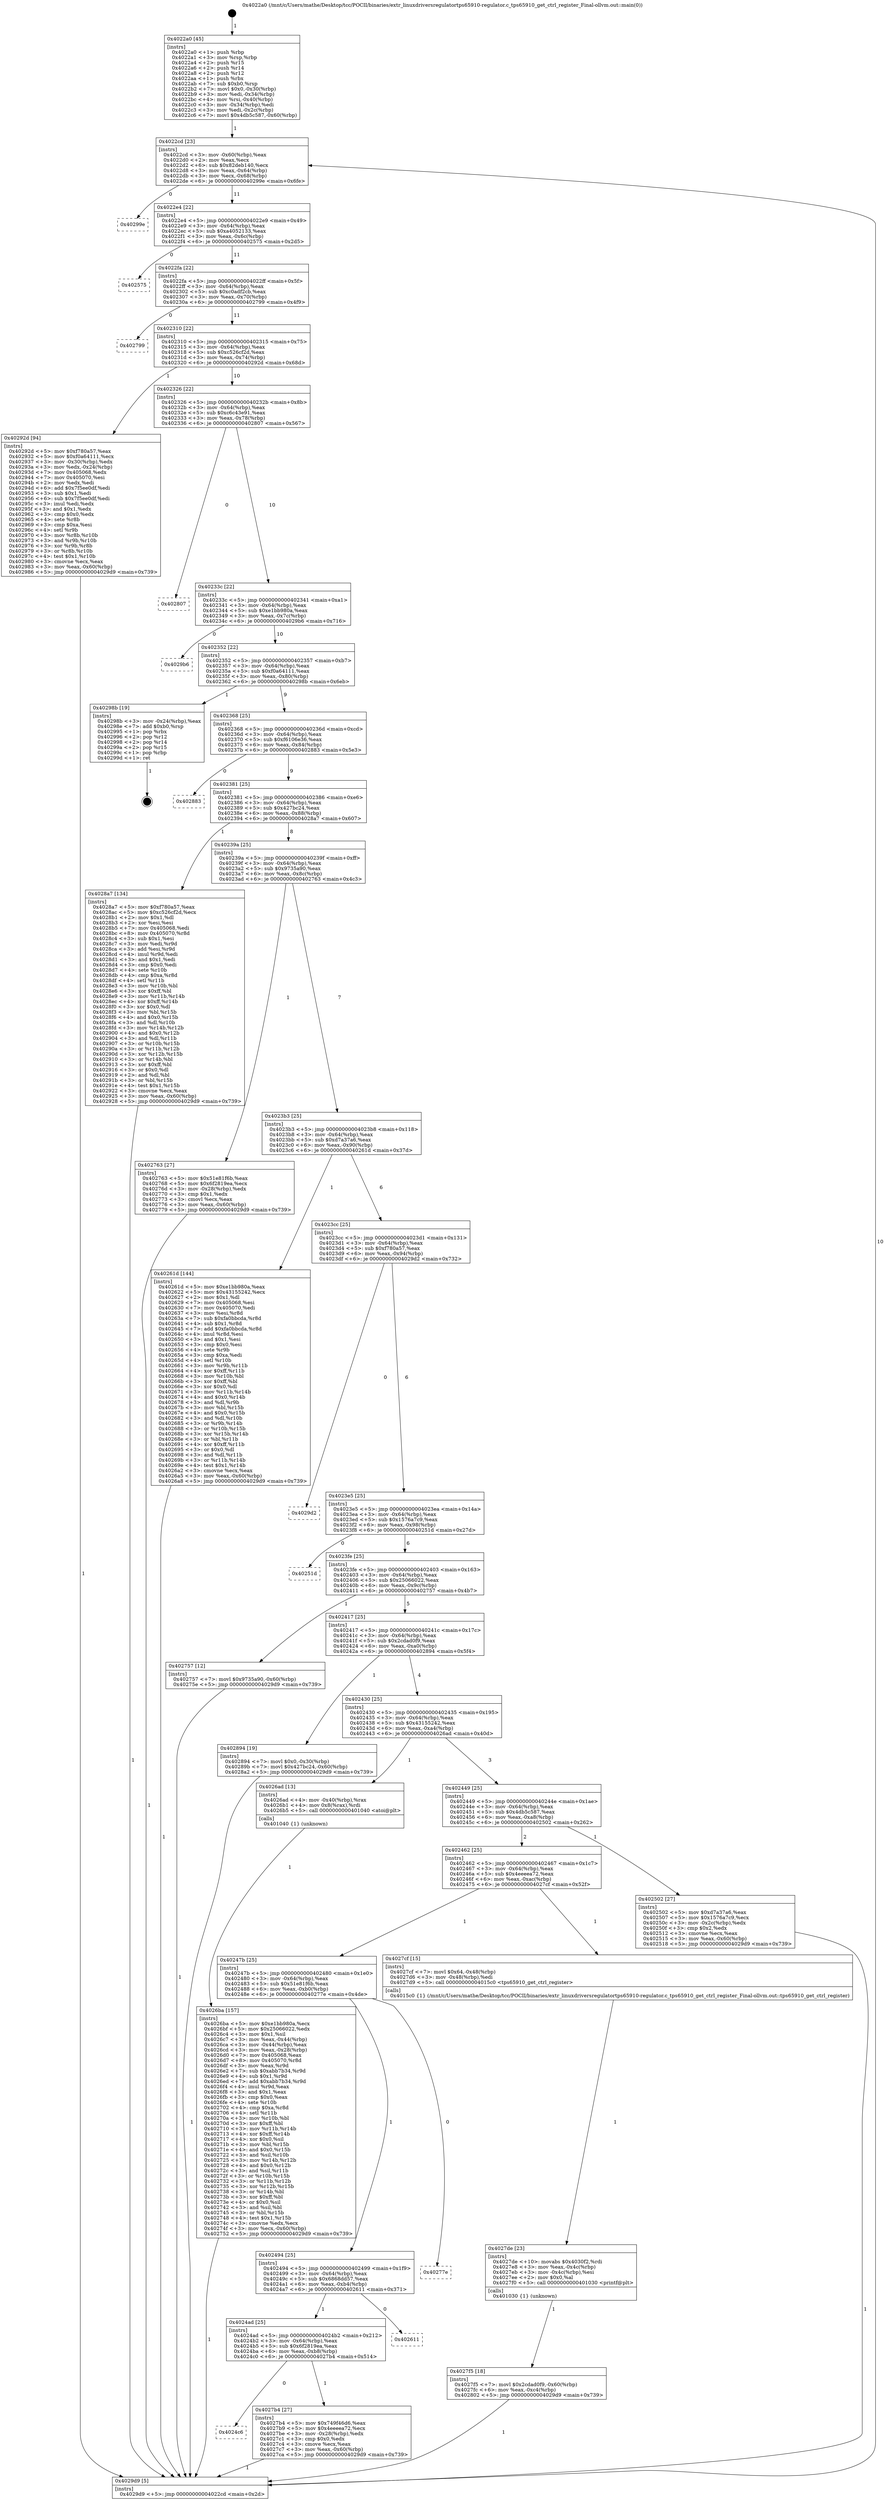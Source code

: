 digraph "0x4022a0" {
  label = "0x4022a0 (/mnt/c/Users/mathe/Desktop/tcc/POCII/binaries/extr_linuxdriversregulatortps65910-regulator.c_tps65910_get_ctrl_register_Final-ollvm.out::main(0))"
  labelloc = "t"
  node[shape=record]

  Entry [label="",width=0.3,height=0.3,shape=circle,fillcolor=black,style=filled]
  "0x4022cd" [label="{
     0x4022cd [23]\l
     | [instrs]\l
     &nbsp;&nbsp;0x4022cd \<+3\>: mov -0x60(%rbp),%eax\l
     &nbsp;&nbsp;0x4022d0 \<+2\>: mov %eax,%ecx\l
     &nbsp;&nbsp;0x4022d2 \<+6\>: sub $0x82deb140,%ecx\l
     &nbsp;&nbsp;0x4022d8 \<+3\>: mov %eax,-0x64(%rbp)\l
     &nbsp;&nbsp;0x4022db \<+3\>: mov %ecx,-0x68(%rbp)\l
     &nbsp;&nbsp;0x4022de \<+6\>: je 000000000040299e \<main+0x6fe\>\l
  }"]
  "0x40299e" [label="{
     0x40299e\l
  }", style=dashed]
  "0x4022e4" [label="{
     0x4022e4 [22]\l
     | [instrs]\l
     &nbsp;&nbsp;0x4022e4 \<+5\>: jmp 00000000004022e9 \<main+0x49\>\l
     &nbsp;&nbsp;0x4022e9 \<+3\>: mov -0x64(%rbp),%eax\l
     &nbsp;&nbsp;0x4022ec \<+5\>: sub $0xa4052133,%eax\l
     &nbsp;&nbsp;0x4022f1 \<+3\>: mov %eax,-0x6c(%rbp)\l
     &nbsp;&nbsp;0x4022f4 \<+6\>: je 0000000000402575 \<main+0x2d5\>\l
  }"]
  Exit [label="",width=0.3,height=0.3,shape=circle,fillcolor=black,style=filled,peripheries=2]
  "0x402575" [label="{
     0x402575\l
  }", style=dashed]
  "0x4022fa" [label="{
     0x4022fa [22]\l
     | [instrs]\l
     &nbsp;&nbsp;0x4022fa \<+5\>: jmp 00000000004022ff \<main+0x5f\>\l
     &nbsp;&nbsp;0x4022ff \<+3\>: mov -0x64(%rbp),%eax\l
     &nbsp;&nbsp;0x402302 \<+5\>: sub $0xc0adf2cb,%eax\l
     &nbsp;&nbsp;0x402307 \<+3\>: mov %eax,-0x70(%rbp)\l
     &nbsp;&nbsp;0x40230a \<+6\>: je 0000000000402799 \<main+0x4f9\>\l
  }"]
  "0x4027f5" [label="{
     0x4027f5 [18]\l
     | [instrs]\l
     &nbsp;&nbsp;0x4027f5 \<+7\>: movl $0x2cdad0f9,-0x60(%rbp)\l
     &nbsp;&nbsp;0x4027fc \<+6\>: mov %eax,-0xc4(%rbp)\l
     &nbsp;&nbsp;0x402802 \<+5\>: jmp 00000000004029d9 \<main+0x739\>\l
  }"]
  "0x402799" [label="{
     0x402799\l
  }", style=dashed]
  "0x402310" [label="{
     0x402310 [22]\l
     | [instrs]\l
     &nbsp;&nbsp;0x402310 \<+5\>: jmp 0000000000402315 \<main+0x75\>\l
     &nbsp;&nbsp;0x402315 \<+3\>: mov -0x64(%rbp),%eax\l
     &nbsp;&nbsp;0x402318 \<+5\>: sub $0xc526cf2d,%eax\l
     &nbsp;&nbsp;0x40231d \<+3\>: mov %eax,-0x74(%rbp)\l
     &nbsp;&nbsp;0x402320 \<+6\>: je 000000000040292d \<main+0x68d\>\l
  }"]
  "0x4027de" [label="{
     0x4027de [23]\l
     | [instrs]\l
     &nbsp;&nbsp;0x4027de \<+10\>: movabs $0x4030f2,%rdi\l
     &nbsp;&nbsp;0x4027e8 \<+3\>: mov %eax,-0x4c(%rbp)\l
     &nbsp;&nbsp;0x4027eb \<+3\>: mov -0x4c(%rbp),%esi\l
     &nbsp;&nbsp;0x4027ee \<+2\>: mov $0x0,%al\l
     &nbsp;&nbsp;0x4027f0 \<+5\>: call 0000000000401030 \<printf@plt\>\l
     | [calls]\l
     &nbsp;&nbsp;0x401030 \{1\} (unknown)\l
  }"]
  "0x40292d" [label="{
     0x40292d [94]\l
     | [instrs]\l
     &nbsp;&nbsp;0x40292d \<+5\>: mov $0xf780a57,%eax\l
     &nbsp;&nbsp;0x402932 \<+5\>: mov $0xf0a64111,%ecx\l
     &nbsp;&nbsp;0x402937 \<+3\>: mov -0x30(%rbp),%edx\l
     &nbsp;&nbsp;0x40293a \<+3\>: mov %edx,-0x24(%rbp)\l
     &nbsp;&nbsp;0x40293d \<+7\>: mov 0x405068,%edx\l
     &nbsp;&nbsp;0x402944 \<+7\>: mov 0x405070,%esi\l
     &nbsp;&nbsp;0x40294b \<+2\>: mov %edx,%edi\l
     &nbsp;&nbsp;0x40294d \<+6\>: add $0x7f5ee0df,%edi\l
     &nbsp;&nbsp;0x402953 \<+3\>: sub $0x1,%edi\l
     &nbsp;&nbsp;0x402956 \<+6\>: sub $0x7f5ee0df,%edi\l
     &nbsp;&nbsp;0x40295c \<+3\>: imul %edi,%edx\l
     &nbsp;&nbsp;0x40295f \<+3\>: and $0x1,%edx\l
     &nbsp;&nbsp;0x402962 \<+3\>: cmp $0x0,%edx\l
     &nbsp;&nbsp;0x402965 \<+4\>: sete %r8b\l
     &nbsp;&nbsp;0x402969 \<+3\>: cmp $0xa,%esi\l
     &nbsp;&nbsp;0x40296c \<+4\>: setl %r9b\l
     &nbsp;&nbsp;0x402970 \<+3\>: mov %r8b,%r10b\l
     &nbsp;&nbsp;0x402973 \<+3\>: and %r9b,%r10b\l
     &nbsp;&nbsp;0x402976 \<+3\>: xor %r9b,%r8b\l
     &nbsp;&nbsp;0x402979 \<+3\>: or %r8b,%r10b\l
     &nbsp;&nbsp;0x40297c \<+4\>: test $0x1,%r10b\l
     &nbsp;&nbsp;0x402980 \<+3\>: cmovne %ecx,%eax\l
     &nbsp;&nbsp;0x402983 \<+3\>: mov %eax,-0x60(%rbp)\l
     &nbsp;&nbsp;0x402986 \<+5\>: jmp 00000000004029d9 \<main+0x739\>\l
  }"]
  "0x402326" [label="{
     0x402326 [22]\l
     | [instrs]\l
     &nbsp;&nbsp;0x402326 \<+5\>: jmp 000000000040232b \<main+0x8b\>\l
     &nbsp;&nbsp;0x40232b \<+3\>: mov -0x64(%rbp),%eax\l
     &nbsp;&nbsp;0x40232e \<+5\>: sub $0xc6c43e91,%eax\l
     &nbsp;&nbsp;0x402333 \<+3\>: mov %eax,-0x78(%rbp)\l
     &nbsp;&nbsp;0x402336 \<+6\>: je 0000000000402807 \<main+0x567\>\l
  }"]
  "0x4024c6" [label="{
     0x4024c6\l
  }", style=dashed]
  "0x402807" [label="{
     0x402807\l
  }", style=dashed]
  "0x40233c" [label="{
     0x40233c [22]\l
     | [instrs]\l
     &nbsp;&nbsp;0x40233c \<+5\>: jmp 0000000000402341 \<main+0xa1\>\l
     &nbsp;&nbsp;0x402341 \<+3\>: mov -0x64(%rbp),%eax\l
     &nbsp;&nbsp;0x402344 \<+5\>: sub $0xe1bb980a,%eax\l
     &nbsp;&nbsp;0x402349 \<+3\>: mov %eax,-0x7c(%rbp)\l
     &nbsp;&nbsp;0x40234c \<+6\>: je 00000000004029b6 \<main+0x716\>\l
  }"]
  "0x4027b4" [label="{
     0x4027b4 [27]\l
     | [instrs]\l
     &nbsp;&nbsp;0x4027b4 \<+5\>: mov $0x749f46d6,%eax\l
     &nbsp;&nbsp;0x4027b9 \<+5\>: mov $0x4eeeea72,%ecx\l
     &nbsp;&nbsp;0x4027be \<+3\>: mov -0x28(%rbp),%edx\l
     &nbsp;&nbsp;0x4027c1 \<+3\>: cmp $0x0,%edx\l
     &nbsp;&nbsp;0x4027c4 \<+3\>: cmove %ecx,%eax\l
     &nbsp;&nbsp;0x4027c7 \<+3\>: mov %eax,-0x60(%rbp)\l
     &nbsp;&nbsp;0x4027ca \<+5\>: jmp 00000000004029d9 \<main+0x739\>\l
  }"]
  "0x4029b6" [label="{
     0x4029b6\l
  }", style=dashed]
  "0x402352" [label="{
     0x402352 [22]\l
     | [instrs]\l
     &nbsp;&nbsp;0x402352 \<+5\>: jmp 0000000000402357 \<main+0xb7\>\l
     &nbsp;&nbsp;0x402357 \<+3\>: mov -0x64(%rbp),%eax\l
     &nbsp;&nbsp;0x40235a \<+5\>: sub $0xf0a64111,%eax\l
     &nbsp;&nbsp;0x40235f \<+3\>: mov %eax,-0x80(%rbp)\l
     &nbsp;&nbsp;0x402362 \<+6\>: je 000000000040298b \<main+0x6eb\>\l
  }"]
  "0x4024ad" [label="{
     0x4024ad [25]\l
     | [instrs]\l
     &nbsp;&nbsp;0x4024ad \<+5\>: jmp 00000000004024b2 \<main+0x212\>\l
     &nbsp;&nbsp;0x4024b2 \<+3\>: mov -0x64(%rbp),%eax\l
     &nbsp;&nbsp;0x4024b5 \<+5\>: sub $0x6f2819ea,%eax\l
     &nbsp;&nbsp;0x4024ba \<+6\>: mov %eax,-0xb8(%rbp)\l
     &nbsp;&nbsp;0x4024c0 \<+6\>: je 00000000004027b4 \<main+0x514\>\l
  }"]
  "0x40298b" [label="{
     0x40298b [19]\l
     | [instrs]\l
     &nbsp;&nbsp;0x40298b \<+3\>: mov -0x24(%rbp),%eax\l
     &nbsp;&nbsp;0x40298e \<+7\>: add $0xb0,%rsp\l
     &nbsp;&nbsp;0x402995 \<+1\>: pop %rbx\l
     &nbsp;&nbsp;0x402996 \<+2\>: pop %r12\l
     &nbsp;&nbsp;0x402998 \<+2\>: pop %r14\l
     &nbsp;&nbsp;0x40299a \<+2\>: pop %r15\l
     &nbsp;&nbsp;0x40299c \<+1\>: pop %rbp\l
     &nbsp;&nbsp;0x40299d \<+1\>: ret\l
  }"]
  "0x402368" [label="{
     0x402368 [25]\l
     | [instrs]\l
     &nbsp;&nbsp;0x402368 \<+5\>: jmp 000000000040236d \<main+0xcd\>\l
     &nbsp;&nbsp;0x40236d \<+3\>: mov -0x64(%rbp),%eax\l
     &nbsp;&nbsp;0x402370 \<+5\>: sub $0xf6106e36,%eax\l
     &nbsp;&nbsp;0x402375 \<+6\>: mov %eax,-0x84(%rbp)\l
     &nbsp;&nbsp;0x40237b \<+6\>: je 0000000000402883 \<main+0x5e3\>\l
  }"]
  "0x402611" [label="{
     0x402611\l
  }", style=dashed]
  "0x402883" [label="{
     0x402883\l
  }", style=dashed]
  "0x402381" [label="{
     0x402381 [25]\l
     | [instrs]\l
     &nbsp;&nbsp;0x402381 \<+5\>: jmp 0000000000402386 \<main+0xe6\>\l
     &nbsp;&nbsp;0x402386 \<+3\>: mov -0x64(%rbp),%eax\l
     &nbsp;&nbsp;0x402389 \<+5\>: sub $0x427bc24,%eax\l
     &nbsp;&nbsp;0x40238e \<+6\>: mov %eax,-0x88(%rbp)\l
     &nbsp;&nbsp;0x402394 \<+6\>: je 00000000004028a7 \<main+0x607\>\l
  }"]
  "0x402494" [label="{
     0x402494 [25]\l
     | [instrs]\l
     &nbsp;&nbsp;0x402494 \<+5\>: jmp 0000000000402499 \<main+0x1f9\>\l
     &nbsp;&nbsp;0x402499 \<+3\>: mov -0x64(%rbp),%eax\l
     &nbsp;&nbsp;0x40249c \<+5\>: sub $0x6868dd57,%eax\l
     &nbsp;&nbsp;0x4024a1 \<+6\>: mov %eax,-0xb4(%rbp)\l
     &nbsp;&nbsp;0x4024a7 \<+6\>: je 0000000000402611 \<main+0x371\>\l
  }"]
  "0x4028a7" [label="{
     0x4028a7 [134]\l
     | [instrs]\l
     &nbsp;&nbsp;0x4028a7 \<+5\>: mov $0xf780a57,%eax\l
     &nbsp;&nbsp;0x4028ac \<+5\>: mov $0xc526cf2d,%ecx\l
     &nbsp;&nbsp;0x4028b1 \<+2\>: mov $0x1,%dl\l
     &nbsp;&nbsp;0x4028b3 \<+2\>: xor %esi,%esi\l
     &nbsp;&nbsp;0x4028b5 \<+7\>: mov 0x405068,%edi\l
     &nbsp;&nbsp;0x4028bc \<+8\>: mov 0x405070,%r8d\l
     &nbsp;&nbsp;0x4028c4 \<+3\>: sub $0x1,%esi\l
     &nbsp;&nbsp;0x4028c7 \<+3\>: mov %edi,%r9d\l
     &nbsp;&nbsp;0x4028ca \<+3\>: add %esi,%r9d\l
     &nbsp;&nbsp;0x4028cd \<+4\>: imul %r9d,%edi\l
     &nbsp;&nbsp;0x4028d1 \<+3\>: and $0x1,%edi\l
     &nbsp;&nbsp;0x4028d4 \<+3\>: cmp $0x0,%edi\l
     &nbsp;&nbsp;0x4028d7 \<+4\>: sete %r10b\l
     &nbsp;&nbsp;0x4028db \<+4\>: cmp $0xa,%r8d\l
     &nbsp;&nbsp;0x4028df \<+4\>: setl %r11b\l
     &nbsp;&nbsp;0x4028e3 \<+3\>: mov %r10b,%bl\l
     &nbsp;&nbsp;0x4028e6 \<+3\>: xor $0xff,%bl\l
     &nbsp;&nbsp;0x4028e9 \<+3\>: mov %r11b,%r14b\l
     &nbsp;&nbsp;0x4028ec \<+4\>: xor $0xff,%r14b\l
     &nbsp;&nbsp;0x4028f0 \<+3\>: xor $0x0,%dl\l
     &nbsp;&nbsp;0x4028f3 \<+3\>: mov %bl,%r15b\l
     &nbsp;&nbsp;0x4028f6 \<+4\>: and $0x0,%r15b\l
     &nbsp;&nbsp;0x4028fa \<+3\>: and %dl,%r10b\l
     &nbsp;&nbsp;0x4028fd \<+3\>: mov %r14b,%r12b\l
     &nbsp;&nbsp;0x402900 \<+4\>: and $0x0,%r12b\l
     &nbsp;&nbsp;0x402904 \<+3\>: and %dl,%r11b\l
     &nbsp;&nbsp;0x402907 \<+3\>: or %r10b,%r15b\l
     &nbsp;&nbsp;0x40290a \<+3\>: or %r11b,%r12b\l
     &nbsp;&nbsp;0x40290d \<+3\>: xor %r12b,%r15b\l
     &nbsp;&nbsp;0x402910 \<+3\>: or %r14b,%bl\l
     &nbsp;&nbsp;0x402913 \<+3\>: xor $0xff,%bl\l
     &nbsp;&nbsp;0x402916 \<+3\>: or $0x0,%dl\l
     &nbsp;&nbsp;0x402919 \<+2\>: and %dl,%bl\l
     &nbsp;&nbsp;0x40291b \<+3\>: or %bl,%r15b\l
     &nbsp;&nbsp;0x40291e \<+4\>: test $0x1,%r15b\l
     &nbsp;&nbsp;0x402922 \<+3\>: cmovne %ecx,%eax\l
     &nbsp;&nbsp;0x402925 \<+3\>: mov %eax,-0x60(%rbp)\l
     &nbsp;&nbsp;0x402928 \<+5\>: jmp 00000000004029d9 \<main+0x739\>\l
  }"]
  "0x40239a" [label="{
     0x40239a [25]\l
     | [instrs]\l
     &nbsp;&nbsp;0x40239a \<+5\>: jmp 000000000040239f \<main+0xff\>\l
     &nbsp;&nbsp;0x40239f \<+3\>: mov -0x64(%rbp),%eax\l
     &nbsp;&nbsp;0x4023a2 \<+5\>: sub $0x9735a90,%eax\l
     &nbsp;&nbsp;0x4023a7 \<+6\>: mov %eax,-0x8c(%rbp)\l
     &nbsp;&nbsp;0x4023ad \<+6\>: je 0000000000402763 \<main+0x4c3\>\l
  }"]
  "0x40277e" [label="{
     0x40277e\l
  }", style=dashed]
  "0x402763" [label="{
     0x402763 [27]\l
     | [instrs]\l
     &nbsp;&nbsp;0x402763 \<+5\>: mov $0x51e81f6b,%eax\l
     &nbsp;&nbsp;0x402768 \<+5\>: mov $0x6f2819ea,%ecx\l
     &nbsp;&nbsp;0x40276d \<+3\>: mov -0x28(%rbp),%edx\l
     &nbsp;&nbsp;0x402770 \<+3\>: cmp $0x1,%edx\l
     &nbsp;&nbsp;0x402773 \<+3\>: cmovl %ecx,%eax\l
     &nbsp;&nbsp;0x402776 \<+3\>: mov %eax,-0x60(%rbp)\l
     &nbsp;&nbsp;0x402779 \<+5\>: jmp 00000000004029d9 \<main+0x739\>\l
  }"]
  "0x4023b3" [label="{
     0x4023b3 [25]\l
     | [instrs]\l
     &nbsp;&nbsp;0x4023b3 \<+5\>: jmp 00000000004023b8 \<main+0x118\>\l
     &nbsp;&nbsp;0x4023b8 \<+3\>: mov -0x64(%rbp),%eax\l
     &nbsp;&nbsp;0x4023bb \<+5\>: sub $0xd7a37a6,%eax\l
     &nbsp;&nbsp;0x4023c0 \<+6\>: mov %eax,-0x90(%rbp)\l
     &nbsp;&nbsp;0x4023c6 \<+6\>: je 000000000040261d \<main+0x37d\>\l
  }"]
  "0x40247b" [label="{
     0x40247b [25]\l
     | [instrs]\l
     &nbsp;&nbsp;0x40247b \<+5\>: jmp 0000000000402480 \<main+0x1e0\>\l
     &nbsp;&nbsp;0x402480 \<+3\>: mov -0x64(%rbp),%eax\l
     &nbsp;&nbsp;0x402483 \<+5\>: sub $0x51e81f6b,%eax\l
     &nbsp;&nbsp;0x402488 \<+6\>: mov %eax,-0xb0(%rbp)\l
     &nbsp;&nbsp;0x40248e \<+6\>: je 000000000040277e \<main+0x4de\>\l
  }"]
  "0x40261d" [label="{
     0x40261d [144]\l
     | [instrs]\l
     &nbsp;&nbsp;0x40261d \<+5\>: mov $0xe1bb980a,%eax\l
     &nbsp;&nbsp;0x402622 \<+5\>: mov $0x43155242,%ecx\l
     &nbsp;&nbsp;0x402627 \<+2\>: mov $0x1,%dl\l
     &nbsp;&nbsp;0x402629 \<+7\>: mov 0x405068,%esi\l
     &nbsp;&nbsp;0x402630 \<+7\>: mov 0x405070,%edi\l
     &nbsp;&nbsp;0x402637 \<+3\>: mov %esi,%r8d\l
     &nbsp;&nbsp;0x40263a \<+7\>: sub $0xfa0bbcda,%r8d\l
     &nbsp;&nbsp;0x402641 \<+4\>: sub $0x1,%r8d\l
     &nbsp;&nbsp;0x402645 \<+7\>: add $0xfa0bbcda,%r8d\l
     &nbsp;&nbsp;0x40264c \<+4\>: imul %r8d,%esi\l
     &nbsp;&nbsp;0x402650 \<+3\>: and $0x1,%esi\l
     &nbsp;&nbsp;0x402653 \<+3\>: cmp $0x0,%esi\l
     &nbsp;&nbsp;0x402656 \<+4\>: sete %r9b\l
     &nbsp;&nbsp;0x40265a \<+3\>: cmp $0xa,%edi\l
     &nbsp;&nbsp;0x40265d \<+4\>: setl %r10b\l
     &nbsp;&nbsp;0x402661 \<+3\>: mov %r9b,%r11b\l
     &nbsp;&nbsp;0x402664 \<+4\>: xor $0xff,%r11b\l
     &nbsp;&nbsp;0x402668 \<+3\>: mov %r10b,%bl\l
     &nbsp;&nbsp;0x40266b \<+3\>: xor $0xff,%bl\l
     &nbsp;&nbsp;0x40266e \<+3\>: xor $0x0,%dl\l
     &nbsp;&nbsp;0x402671 \<+3\>: mov %r11b,%r14b\l
     &nbsp;&nbsp;0x402674 \<+4\>: and $0x0,%r14b\l
     &nbsp;&nbsp;0x402678 \<+3\>: and %dl,%r9b\l
     &nbsp;&nbsp;0x40267b \<+3\>: mov %bl,%r15b\l
     &nbsp;&nbsp;0x40267e \<+4\>: and $0x0,%r15b\l
     &nbsp;&nbsp;0x402682 \<+3\>: and %dl,%r10b\l
     &nbsp;&nbsp;0x402685 \<+3\>: or %r9b,%r14b\l
     &nbsp;&nbsp;0x402688 \<+3\>: or %r10b,%r15b\l
     &nbsp;&nbsp;0x40268b \<+3\>: xor %r15b,%r14b\l
     &nbsp;&nbsp;0x40268e \<+3\>: or %bl,%r11b\l
     &nbsp;&nbsp;0x402691 \<+4\>: xor $0xff,%r11b\l
     &nbsp;&nbsp;0x402695 \<+3\>: or $0x0,%dl\l
     &nbsp;&nbsp;0x402698 \<+3\>: and %dl,%r11b\l
     &nbsp;&nbsp;0x40269b \<+3\>: or %r11b,%r14b\l
     &nbsp;&nbsp;0x40269e \<+4\>: test $0x1,%r14b\l
     &nbsp;&nbsp;0x4026a2 \<+3\>: cmovne %ecx,%eax\l
     &nbsp;&nbsp;0x4026a5 \<+3\>: mov %eax,-0x60(%rbp)\l
     &nbsp;&nbsp;0x4026a8 \<+5\>: jmp 00000000004029d9 \<main+0x739\>\l
  }"]
  "0x4023cc" [label="{
     0x4023cc [25]\l
     | [instrs]\l
     &nbsp;&nbsp;0x4023cc \<+5\>: jmp 00000000004023d1 \<main+0x131\>\l
     &nbsp;&nbsp;0x4023d1 \<+3\>: mov -0x64(%rbp),%eax\l
     &nbsp;&nbsp;0x4023d4 \<+5\>: sub $0xf780a57,%eax\l
     &nbsp;&nbsp;0x4023d9 \<+6\>: mov %eax,-0x94(%rbp)\l
     &nbsp;&nbsp;0x4023df \<+6\>: je 00000000004029d2 \<main+0x732\>\l
  }"]
  "0x4027cf" [label="{
     0x4027cf [15]\l
     | [instrs]\l
     &nbsp;&nbsp;0x4027cf \<+7\>: movl $0x64,-0x48(%rbp)\l
     &nbsp;&nbsp;0x4027d6 \<+3\>: mov -0x48(%rbp),%edi\l
     &nbsp;&nbsp;0x4027d9 \<+5\>: call 00000000004015c0 \<tps65910_get_ctrl_register\>\l
     | [calls]\l
     &nbsp;&nbsp;0x4015c0 \{1\} (/mnt/c/Users/mathe/Desktop/tcc/POCII/binaries/extr_linuxdriversregulatortps65910-regulator.c_tps65910_get_ctrl_register_Final-ollvm.out::tps65910_get_ctrl_register)\l
  }"]
  "0x4029d2" [label="{
     0x4029d2\l
  }", style=dashed]
  "0x4023e5" [label="{
     0x4023e5 [25]\l
     | [instrs]\l
     &nbsp;&nbsp;0x4023e5 \<+5\>: jmp 00000000004023ea \<main+0x14a\>\l
     &nbsp;&nbsp;0x4023ea \<+3\>: mov -0x64(%rbp),%eax\l
     &nbsp;&nbsp;0x4023ed \<+5\>: sub $0x1576a7c9,%eax\l
     &nbsp;&nbsp;0x4023f2 \<+6\>: mov %eax,-0x98(%rbp)\l
     &nbsp;&nbsp;0x4023f8 \<+6\>: je 000000000040251d \<main+0x27d\>\l
  }"]
  "0x4026ba" [label="{
     0x4026ba [157]\l
     | [instrs]\l
     &nbsp;&nbsp;0x4026ba \<+5\>: mov $0xe1bb980a,%ecx\l
     &nbsp;&nbsp;0x4026bf \<+5\>: mov $0x25066022,%edx\l
     &nbsp;&nbsp;0x4026c4 \<+3\>: mov $0x1,%sil\l
     &nbsp;&nbsp;0x4026c7 \<+3\>: mov %eax,-0x44(%rbp)\l
     &nbsp;&nbsp;0x4026ca \<+3\>: mov -0x44(%rbp),%eax\l
     &nbsp;&nbsp;0x4026cd \<+3\>: mov %eax,-0x28(%rbp)\l
     &nbsp;&nbsp;0x4026d0 \<+7\>: mov 0x405068,%eax\l
     &nbsp;&nbsp;0x4026d7 \<+8\>: mov 0x405070,%r8d\l
     &nbsp;&nbsp;0x4026df \<+3\>: mov %eax,%r9d\l
     &nbsp;&nbsp;0x4026e2 \<+7\>: sub $0xabb7b34,%r9d\l
     &nbsp;&nbsp;0x4026e9 \<+4\>: sub $0x1,%r9d\l
     &nbsp;&nbsp;0x4026ed \<+7\>: add $0xabb7b34,%r9d\l
     &nbsp;&nbsp;0x4026f4 \<+4\>: imul %r9d,%eax\l
     &nbsp;&nbsp;0x4026f8 \<+3\>: and $0x1,%eax\l
     &nbsp;&nbsp;0x4026fb \<+3\>: cmp $0x0,%eax\l
     &nbsp;&nbsp;0x4026fe \<+4\>: sete %r10b\l
     &nbsp;&nbsp;0x402702 \<+4\>: cmp $0xa,%r8d\l
     &nbsp;&nbsp;0x402706 \<+4\>: setl %r11b\l
     &nbsp;&nbsp;0x40270a \<+3\>: mov %r10b,%bl\l
     &nbsp;&nbsp;0x40270d \<+3\>: xor $0xff,%bl\l
     &nbsp;&nbsp;0x402710 \<+3\>: mov %r11b,%r14b\l
     &nbsp;&nbsp;0x402713 \<+4\>: xor $0xff,%r14b\l
     &nbsp;&nbsp;0x402717 \<+4\>: xor $0x0,%sil\l
     &nbsp;&nbsp;0x40271b \<+3\>: mov %bl,%r15b\l
     &nbsp;&nbsp;0x40271e \<+4\>: and $0x0,%r15b\l
     &nbsp;&nbsp;0x402722 \<+3\>: and %sil,%r10b\l
     &nbsp;&nbsp;0x402725 \<+3\>: mov %r14b,%r12b\l
     &nbsp;&nbsp;0x402728 \<+4\>: and $0x0,%r12b\l
     &nbsp;&nbsp;0x40272c \<+3\>: and %sil,%r11b\l
     &nbsp;&nbsp;0x40272f \<+3\>: or %r10b,%r15b\l
     &nbsp;&nbsp;0x402732 \<+3\>: or %r11b,%r12b\l
     &nbsp;&nbsp;0x402735 \<+3\>: xor %r12b,%r15b\l
     &nbsp;&nbsp;0x402738 \<+3\>: or %r14b,%bl\l
     &nbsp;&nbsp;0x40273b \<+3\>: xor $0xff,%bl\l
     &nbsp;&nbsp;0x40273e \<+4\>: or $0x0,%sil\l
     &nbsp;&nbsp;0x402742 \<+3\>: and %sil,%bl\l
     &nbsp;&nbsp;0x402745 \<+3\>: or %bl,%r15b\l
     &nbsp;&nbsp;0x402748 \<+4\>: test $0x1,%r15b\l
     &nbsp;&nbsp;0x40274c \<+3\>: cmovne %edx,%ecx\l
     &nbsp;&nbsp;0x40274f \<+3\>: mov %ecx,-0x60(%rbp)\l
     &nbsp;&nbsp;0x402752 \<+5\>: jmp 00000000004029d9 \<main+0x739\>\l
  }"]
  "0x40251d" [label="{
     0x40251d\l
  }", style=dashed]
  "0x4023fe" [label="{
     0x4023fe [25]\l
     | [instrs]\l
     &nbsp;&nbsp;0x4023fe \<+5\>: jmp 0000000000402403 \<main+0x163\>\l
     &nbsp;&nbsp;0x402403 \<+3\>: mov -0x64(%rbp),%eax\l
     &nbsp;&nbsp;0x402406 \<+5\>: sub $0x25066022,%eax\l
     &nbsp;&nbsp;0x40240b \<+6\>: mov %eax,-0x9c(%rbp)\l
     &nbsp;&nbsp;0x402411 \<+6\>: je 0000000000402757 \<main+0x4b7\>\l
  }"]
  "0x4022a0" [label="{
     0x4022a0 [45]\l
     | [instrs]\l
     &nbsp;&nbsp;0x4022a0 \<+1\>: push %rbp\l
     &nbsp;&nbsp;0x4022a1 \<+3\>: mov %rsp,%rbp\l
     &nbsp;&nbsp;0x4022a4 \<+2\>: push %r15\l
     &nbsp;&nbsp;0x4022a6 \<+2\>: push %r14\l
     &nbsp;&nbsp;0x4022a8 \<+2\>: push %r12\l
     &nbsp;&nbsp;0x4022aa \<+1\>: push %rbx\l
     &nbsp;&nbsp;0x4022ab \<+7\>: sub $0xb0,%rsp\l
     &nbsp;&nbsp;0x4022b2 \<+7\>: movl $0x0,-0x30(%rbp)\l
     &nbsp;&nbsp;0x4022b9 \<+3\>: mov %edi,-0x34(%rbp)\l
     &nbsp;&nbsp;0x4022bc \<+4\>: mov %rsi,-0x40(%rbp)\l
     &nbsp;&nbsp;0x4022c0 \<+3\>: mov -0x34(%rbp),%edi\l
     &nbsp;&nbsp;0x4022c3 \<+3\>: mov %edi,-0x2c(%rbp)\l
     &nbsp;&nbsp;0x4022c6 \<+7\>: movl $0x4db5c587,-0x60(%rbp)\l
  }"]
  "0x402757" [label="{
     0x402757 [12]\l
     | [instrs]\l
     &nbsp;&nbsp;0x402757 \<+7\>: movl $0x9735a90,-0x60(%rbp)\l
     &nbsp;&nbsp;0x40275e \<+5\>: jmp 00000000004029d9 \<main+0x739\>\l
  }"]
  "0x402417" [label="{
     0x402417 [25]\l
     | [instrs]\l
     &nbsp;&nbsp;0x402417 \<+5\>: jmp 000000000040241c \<main+0x17c\>\l
     &nbsp;&nbsp;0x40241c \<+3\>: mov -0x64(%rbp),%eax\l
     &nbsp;&nbsp;0x40241f \<+5\>: sub $0x2cdad0f9,%eax\l
     &nbsp;&nbsp;0x402424 \<+6\>: mov %eax,-0xa0(%rbp)\l
     &nbsp;&nbsp;0x40242a \<+6\>: je 0000000000402894 \<main+0x5f4\>\l
  }"]
  "0x4029d9" [label="{
     0x4029d9 [5]\l
     | [instrs]\l
     &nbsp;&nbsp;0x4029d9 \<+5\>: jmp 00000000004022cd \<main+0x2d\>\l
  }"]
  "0x402894" [label="{
     0x402894 [19]\l
     | [instrs]\l
     &nbsp;&nbsp;0x402894 \<+7\>: movl $0x0,-0x30(%rbp)\l
     &nbsp;&nbsp;0x40289b \<+7\>: movl $0x427bc24,-0x60(%rbp)\l
     &nbsp;&nbsp;0x4028a2 \<+5\>: jmp 00000000004029d9 \<main+0x739\>\l
  }"]
  "0x402430" [label="{
     0x402430 [25]\l
     | [instrs]\l
     &nbsp;&nbsp;0x402430 \<+5\>: jmp 0000000000402435 \<main+0x195\>\l
     &nbsp;&nbsp;0x402435 \<+3\>: mov -0x64(%rbp),%eax\l
     &nbsp;&nbsp;0x402438 \<+5\>: sub $0x43155242,%eax\l
     &nbsp;&nbsp;0x40243d \<+6\>: mov %eax,-0xa4(%rbp)\l
     &nbsp;&nbsp;0x402443 \<+6\>: je 00000000004026ad \<main+0x40d\>\l
  }"]
  "0x402462" [label="{
     0x402462 [25]\l
     | [instrs]\l
     &nbsp;&nbsp;0x402462 \<+5\>: jmp 0000000000402467 \<main+0x1c7\>\l
     &nbsp;&nbsp;0x402467 \<+3\>: mov -0x64(%rbp),%eax\l
     &nbsp;&nbsp;0x40246a \<+5\>: sub $0x4eeeea72,%eax\l
     &nbsp;&nbsp;0x40246f \<+6\>: mov %eax,-0xac(%rbp)\l
     &nbsp;&nbsp;0x402475 \<+6\>: je 00000000004027cf \<main+0x52f\>\l
  }"]
  "0x4026ad" [label="{
     0x4026ad [13]\l
     | [instrs]\l
     &nbsp;&nbsp;0x4026ad \<+4\>: mov -0x40(%rbp),%rax\l
     &nbsp;&nbsp;0x4026b1 \<+4\>: mov 0x8(%rax),%rdi\l
     &nbsp;&nbsp;0x4026b5 \<+5\>: call 0000000000401040 \<atoi@plt\>\l
     | [calls]\l
     &nbsp;&nbsp;0x401040 \{1\} (unknown)\l
  }"]
  "0x402449" [label="{
     0x402449 [25]\l
     | [instrs]\l
     &nbsp;&nbsp;0x402449 \<+5\>: jmp 000000000040244e \<main+0x1ae\>\l
     &nbsp;&nbsp;0x40244e \<+3\>: mov -0x64(%rbp),%eax\l
     &nbsp;&nbsp;0x402451 \<+5\>: sub $0x4db5c587,%eax\l
     &nbsp;&nbsp;0x402456 \<+6\>: mov %eax,-0xa8(%rbp)\l
     &nbsp;&nbsp;0x40245c \<+6\>: je 0000000000402502 \<main+0x262\>\l
  }"]
  "0x402502" [label="{
     0x402502 [27]\l
     | [instrs]\l
     &nbsp;&nbsp;0x402502 \<+5\>: mov $0xd7a37a6,%eax\l
     &nbsp;&nbsp;0x402507 \<+5\>: mov $0x1576a7c9,%ecx\l
     &nbsp;&nbsp;0x40250c \<+3\>: mov -0x2c(%rbp),%edx\l
     &nbsp;&nbsp;0x40250f \<+3\>: cmp $0x2,%edx\l
     &nbsp;&nbsp;0x402512 \<+3\>: cmovne %ecx,%eax\l
     &nbsp;&nbsp;0x402515 \<+3\>: mov %eax,-0x60(%rbp)\l
     &nbsp;&nbsp;0x402518 \<+5\>: jmp 00000000004029d9 \<main+0x739\>\l
  }"]
  Entry -> "0x4022a0" [label=" 1"]
  "0x4022cd" -> "0x40299e" [label=" 0"]
  "0x4022cd" -> "0x4022e4" [label=" 11"]
  "0x40298b" -> Exit [label=" 1"]
  "0x4022e4" -> "0x402575" [label=" 0"]
  "0x4022e4" -> "0x4022fa" [label=" 11"]
  "0x40292d" -> "0x4029d9" [label=" 1"]
  "0x4022fa" -> "0x402799" [label=" 0"]
  "0x4022fa" -> "0x402310" [label=" 11"]
  "0x4028a7" -> "0x4029d9" [label=" 1"]
  "0x402310" -> "0x40292d" [label=" 1"]
  "0x402310" -> "0x402326" [label=" 10"]
  "0x402894" -> "0x4029d9" [label=" 1"]
  "0x402326" -> "0x402807" [label=" 0"]
  "0x402326" -> "0x40233c" [label=" 10"]
  "0x4027f5" -> "0x4029d9" [label=" 1"]
  "0x40233c" -> "0x4029b6" [label=" 0"]
  "0x40233c" -> "0x402352" [label=" 10"]
  "0x4027de" -> "0x4027f5" [label=" 1"]
  "0x402352" -> "0x40298b" [label=" 1"]
  "0x402352" -> "0x402368" [label=" 9"]
  "0x4027b4" -> "0x4029d9" [label=" 1"]
  "0x402368" -> "0x402883" [label=" 0"]
  "0x402368" -> "0x402381" [label=" 9"]
  "0x4024ad" -> "0x4024c6" [label=" 0"]
  "0x402381" -> "0x4028a7" [label=" 1"]
  "0x402381" -> "0x40239a" [label=" 8"]
  "0x4027cf" -> "0x4027de" [label=" 1"]
  "0x40239a" -> "0x402763" [label=" 1"]
  "0x40239a" -> "0x4023b3" [label=" 7"]
  "0x402494" -> "0x4024ad" [label=" 1"]
  "0x4023b3" -> "0x40261d" [label=" 1"]
  "0x4023b3" -> "0x4023cc" [label=" 6"]
  "0x4024ad" -> "0x4027b4" [label=" 1"]
  "0x4023cc" -> "0x4029d2" [label=" 0"]
  "0x4023cc" -> "0x4023e5" [label=" 6"]
  "0x40247b" -> "0x402494" [label=" 1"]
  "0x4023e5" -> "0x40251d" [label=" 0"]
  "0x4023e5" -> "0x4023fe" [label=" 6"]
  "0x402494" -> "0x402611" [label=" 0"]
  "0x4023fe" -> "0x402757" [label=" 1"]
  "0x4023fe" -> "0x402417" [label=" 5"]
  "0x402462" -> "0x40247b" [label=" 1"]
  "0x402417" -> "0x402894" [label=" 1"]
  "0x402417" -> "0x402430" [label=" 4"]
  "0x402462" -> "0x4027cf" [label=" 1"]
  "0x402430" -> "0x4026ad" [label=" 1"]
  "0x402430" -> "0x402449" [label=" 3"]
  "0x40247b" -> "0x40277e" [label=" 0"]
  "0x402449" -> "0x402502" [label=" 1"]
  "0x402449" -> "0x402462" [label=" 2"]
  "0x402502" -> "0x4029d9" [label=" 1"]
  "0x4022a0" -> "0x4022cd" [label=" 1"]
  "0x4029d9" -> "0x4022cd" [label=" 10"]
  "0x40261d" -> "0x4029d9" [label=" 1"]
  "0x4026ad" -> "0x4026ba" [label=" 1"]
  "0x4026ba" -> "0x4029d9" [label=" 1"]
  "0x402757" -> "0x4029d9" [label=" 1"]
  "0x402763" -> "0x4029d9" [label=" 1"]
}
